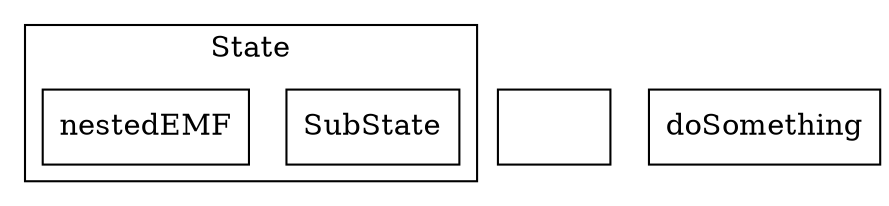 digraph Chart {
	node [label="\N"];
	graph [bb="0,94,386,0"];
	subgraph cluster0 {
		graph [label=State,
			bb="64,86,270,8"];
		"0/0" [label=SubState, shape=box, pos="222,60", width="1.1111", height="0.5"];
		"0/emf0" [label=nestedEMF, shape=box, pos="118,60", width="1.2778", height="0.5"];
	}
	__init [label="", shape=box, pos="27,60", width="0.75", height="0.5"];
	emf0 [label=doSomething, shape=box, pos="333,60", width="1.4722", height="0.5"];
}

